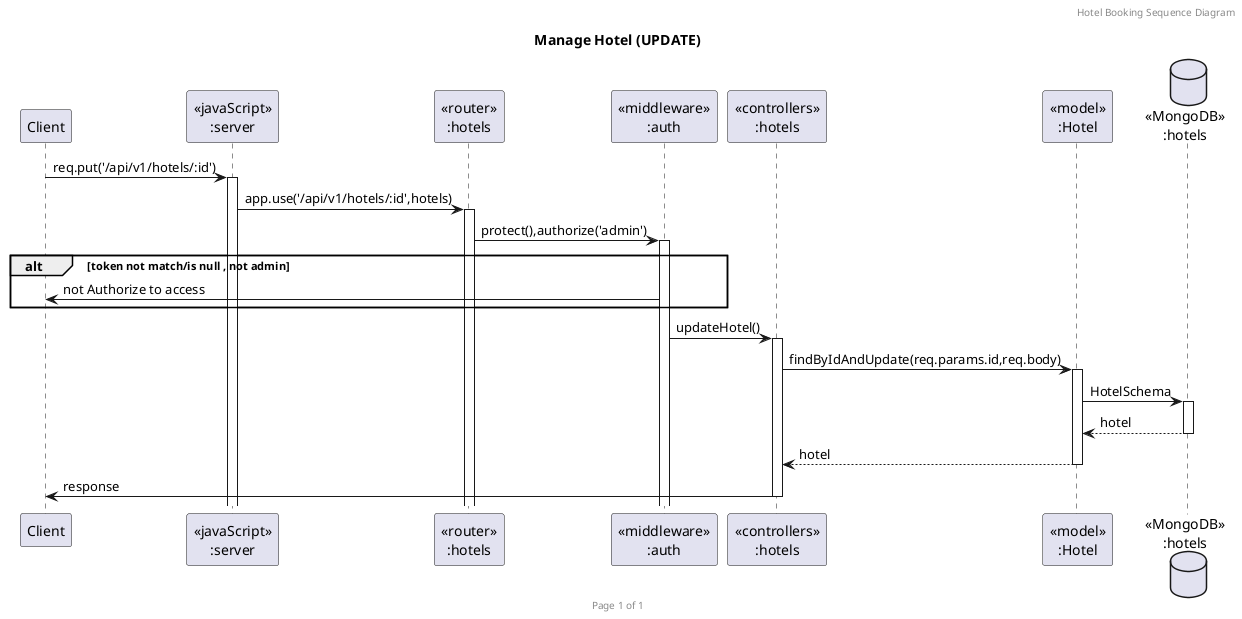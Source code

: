 @startuml Manage Hotel (UPDATE)

header Hotel Booking Sequence Diagram
footer Page %page% of %lastpage%
title "Manage Hotel (UPDATE)"

participant "Client" as client
participant "<<javaScript>>\n:server" as server
participant "<<router>>\n:hotels" as routerHotels
participant "<<middleware>>\n:auth" as middleware
participant "<<controllers>>\n:hotels" as controllersHotels
participant "<<model>>\n:Hotel" as modelHotel
database "<<MongoDB>>\n:hotels" as HotelsDatabase

client->server ++:req.put('/api/v1/hotels/:id')
server->routerHotels ++:app.use('/api/v1/hotels/:id',hotels)

routerHotels -> middleware ++:protect(),authorize('admin')
alt token not match/is null , not admin
    client <- middleware : not Authorize to access
end
middleware -> controllersHotels ++:updateHotel()


controllersHotels->modelHotel ++:findByIdAndUpdate(req.params.id,req.body)
modelHotel ->HotelsDatabase ++: HotelSchema



HotelsDatabase --> modelHotel --: hotel
controllersHotels <-- modelHotel --:hotel
controllersHotels->client --:response

@enduml